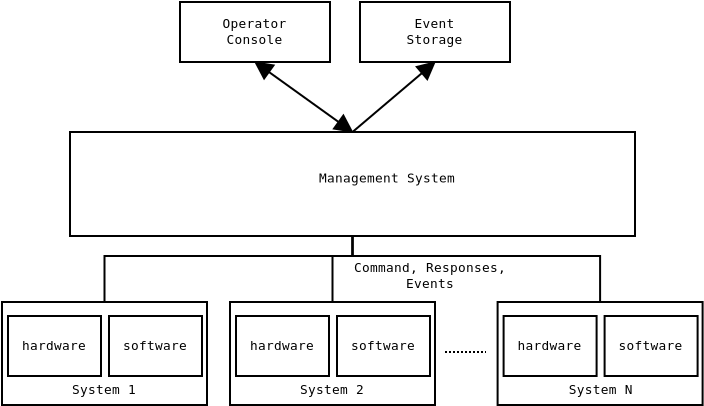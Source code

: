 <?xml version="1.0" encoding="UTF-8"?>
<dia:diagram xmlns:dia="http://www.lysator.liu.se/~alla/dia/">
  <dia:layer name="Background" visible="true">
    <dia:group>
      <dia:object type="Standard - Box" version="0" id="O0">
        <dia:attribute name="obj_pos">
          <dia:point val="25.88,15"/>
        </dia:attribute>
        <dia:attribute name="obj_bb">
          <dia:rectangle val="25.83,14.95;36.18,20.2"/>
        </dia:attribute>
        <dia:attribute name="elem_corner">
          <dia:point val="25.88,15"/>
        </dia:attribute>
        <dia:attribute name="elem_width">
          <dia:real val="10.25"/>
        </dia:attribute>
        <dia:attribute name="elem_height">
          <dia:real val="5.15"/>
        </dia:attribute>
        <dia:attribute name="show_background">
          <dia:boolean val="true"/>
        </dia:attribute>
      </dia:object>
      <dia:object type="Standard - Text" version="0" id="O1">
        <dia:attribute name="obj_pos">
          <dia:point val="30.98,19.6"/>
        </dia:attribute>
        <dia:attribute name="obj_bb">
          <dia:rectangle val="28.881,19.003;33.079,19.803"/>
        </dia:attribute>
        <dia:attribute name="text">
          <dia:composite type="text">
            <dia:attribute name="string">
              <dia:string>#System N#</dia:string>
            </dia:attribute>
            <dia:attribute name="font">
              <dia:font name="Courier"/>
            </dia:attribute>
            <dia:attribute name="height">
              <dia:real val="0.8"/>
            </dia:attribute>
            <dia:attribute name="pos">
              <dia:point val="30.98,19.6"/>
            </dia:attribute>
            <dia:attribute name="color">
              <dia:color val="#000000"/>
            </dia:attribute>
            <dia:attribute name="alignment">
              <dia:enum val="1"/>
            </dia:attribute>
          </dia:composite>
        </dia:attribute>
      </dia:object>
      <dia:group>
        <dia:object type="Standard - Box" version="0" id="O2">
          <dia:attribute name="obj_pos">
            <dia:point val="26.18,15.7"/>
          </dia:attribute>
          <dia:attribute name="obj_bb">
            <dia:rectangle val="26.13,15.65;30.88,18.75"/>
          </dia:attribute>
          <dia:attribute name="elem_corner">
            <dia:point val="26.18,15.7"/>
          </dia:attribute>
          <dia:attribute name="elem_width">
            <dia:real val="4.65"/>
          </dia:attribute>
          <dia:attribute name="elem_height">
            <dia:real val="3"/>
          </dia:attribute>
          <dia:attribute name="show_background">
            <dia:boolean val="true"/>
          </dia:attribute>
        </dia:object>
        <dia:object type="Standard - Text" version="0" id="O3">
          <dia:attribute name="obj_pos">
            <dia:point val="28.48,17.396"/>
          </dia:attribute>
          <dia:attribute name="obj_bb">
            <dia:rectangle val="26.359,16.8;30.601,17.6"/>
          </dia:attribute>
          <dia:attribute name="text">
            <dia:composite type="text">
              <dia:attribute name="string">
                <dia:string>#hardware#</dia:string>
              </dia:attribute>
              <dia:attribute name="font">
                <dia:font name="Courier"/>
              </dia:attribute>
              <dia:attribute name="height">
                <dia:real val="0.8"/>
              </dia:attribute>
              <dia:attribute name="pos">
                <dia:point val="28.48,17.396"/>
              </dia:attribute>
              <dia:attribute name="color">
                <dia:color val="#000000"/>
              </dia:attribute>
              <dia:attribute name="alignment">
                <dia:enum val="1"/>
              </dia:attribute>
            </dia:composite>
          </dia:attribute>
        </dia:object>
      </dia:group>
      <dia:group>
        <dia:object type="Standard - Box" version="0" id="O4">
          <dia:attribute name="obj_pos">
            <dia:point val="31.23,15.7"/>
          </dia:attribute>
          <dia:attribute name="obj_bb">
            <dia:rectangle val="31.18,15.65;35.93,18.75"/>
          </dia:attribute>
          <dia:attribute name="elem_corner">
            <dia:point val="31.23,15.7"/>
          </dia:attribute>
          <dia:attribute name="elem_width">
            <dia:real val="4.65"/>
          </dia:attribute>
          <dia:attribute name="elem_height">
            <dia:real val="3"/>
          </dia:attribute>
          <dia:attribute name="show_background">
            <dia:boolean val="true"/>
          </dia:attribute>
        </dia:object>
        <dia:object type="Standard - Text" version="0" id="O5">
          <dia:attribute name="obj_pos">
            <dia:point val="33.53,17.396"/>
          </dia:attribute>
          <dia:attribute name="obj_bb">
            <dia:rectangle val="31.44,16.8;35.62,17.6"/>
          </dia:attribute>
          <dia:attribute name="text">
            <dia:composite type="text">
              <dia:attribute name="string">
                <dia:string>#software#</dia:string>
              </dia:attribute>
              <dia:attribute name="font">
                <dia:font name="Courier"/>
              </dia:attribute>
              <dia:attribute name="height">
                <dia:real val="0.8"/>
              </dia:attribute>
              <dia:attribute name="pos">
                <dia:point val="33.53,17.396"/>
              </dia:attribute>
              <dia:attribute name="color">
                <dia:color val="#000000"/>
              </dia:attribute>
              <dia:attribute name="alignment">
                <dia:enum val="1"/>
              </dia:attribute>
            </dia:composite>
          </dia:attribute>
        </dia:object>
      </dia:group>
    </dia:group>
    <dia:group>
      <dia:object type="Standard - Box" version="0" id="O6">
        <dia:attribute name="obj_pos">
          <dia:point val="12.5,15"/>
        </dia:attribute>
        <dia:attribute name="obj_bb">
          <dia:rectangle val="12.45,14.95;22.8,20.2"/>
        </dia:attribute>
        <dia:attribute name="elem_corner">
          <dia:point val="12.5,15"/>
        </dia:attribute>
        <dia:attribute name="elem_width">
          <dia:real val="10.25"/>
        </dia:attribute>
        <dia:attribute name="elem_height">
          <dia:real val="5.15"/>
        </dia:attribute>
        <dia:attribute name="show_background">
          <dia:boolean val="true"/>
        </dia:attribute>
      </dia:object>
      <dia:object type="Standard - Text" version="0" id="O7">
        <dia:attribute name="obj_pos">
          <dia:point val="17.6,19.6"/>
        </dia:attribute>
        <dia:attribute name="obj_bb">
          <dia:rectangle val="15.554,19.003;19.646,19.803"/>
        </dia:attribute>
        <dia:attribute name="text">
          <dia:composite type="text">
            <dia:attribute name="string">
              <dia:string>#System 2#</dia:string>
            </dia:attribute>
            <dia:attribute name="font">
              <dia:font name="Courier"/>
            </dia:attribute>
            <dia:attribute name="height">
              <dia:real val="0.8"/>
            </dia:attribute>
            <dia:attribute name="pos">
              <dia:point val="17.6,19.6"/>
            </dia:attribute>
            <dia:attribute name="color">
              <dia:color val="#000000"/>
            </dia:attribute>
            <dia:attribute name="alignment">
              <dia:enum val="1"/>
            </dia:attribute>
          </dia:composite>
        </dia:attribute>
      </dia:object>
      <dia:group>
        <dia:object type="Standard - Box" version="0" id="O8">
          <dia:attribute name="obj_pos">
            <dia:point val="12.8,15.7"/>
          </dia:attribute>
          <dia:attribute name="obj_bb">
            <dia:rectangle val="12.75,15.65;17.5,18.75"/>
          </dia:attribute>
          <dia:attribute name="elem_corner">
            <dia:point val="12.8,15.7"/>
          </dia:attribute>
          <dia:attribute name="elem_width">
            <dia:real val="4.65"/>
          </dia:attribute>
          <dia:attribute name="elem_height">
            <dia:real val="3"/>
          </dia:attribute>
          <dia:attribute name="show_background">
            <dia:boolean val="true"/>
          </dia:attribute>
        </dia:object>
        <dia:object type="Standard - Text" version="0" id="O9">
          <dia:attribute name="obj_pos">
            <dia:point val="15.1,17.396"/>
          </dia:attribute>
          <dia:attribute name="obj_bb">
            <dia:rectangle val="12.979,16.8;17.221,17.6"/>
          </dia:attribute>
          <dia:attribute name="text">
            <dia:composite type="text">
              <dia:attribute name="string">
                <dia:string>#hardware#</dia:string>
              </dia:attribute>
              <dia:attribute name="font">
                <dia:font name="Courier"/>
              </dia:attribute>
              <dia:attribute name="height">
                <dia:real val="0.8"/>
              </dia:attribute>
              <dia:attribute name="pos">
                <dia:point val="15.1,17.396"/>
              </dia:attribute>
              <dia:attribute name="color">
                <dia:color val="#000000"/>
              </dia:attribute>
              <dia:attribute name="alignment">
                <dia:enum val="1"/>
              </dia:attribute>
            </dia:composite>
          </dia:attribute>
        </dia:object>
      </dia:group>
      <dia:group>
        <dia:object type="Standard - Box" version="0" id="O10">
          <dia:attribute name="obj_pos">
            <dia:point val="17.85,15.7"/>
          </dia:attribute>
          <dia:attribute name="obj_bb">
            <dia:rectangle val="17.8,15.65;22.55,18.75"/>
          </dia:attribute>
          <dia:attribute name="elem_corner">
            <dia:point val="17.85,15.7"/>
          </dia:attribute>
          <dia:attribute name="elem_width">
            <dia:real val="4.65"/>
          </dia:attribute>
          <dia:attribute name="elem_height">
            <dia:real val="3"/>
          </dia:attribute>
          <dia:attribute name="show_background">
            <dia:boolean val="true"/>
          </dia:attribute>
        </dia:object>
        <dia:object type="Standard - Text" version="0" id="O11">
          <dia:attribute name="obj_pos">
            <dia:point val="20.15,17.396"/>
          </dia:attribute>
          <dia:attribute name="obj_bb">
            <dia:rectangle val="18.06,16.8;22.24,17.6"/>
          </dia:attribute>
          <dia:attribute name="text">
            <dia:composite type="text">
              <dia:attribute name="string">
                <dia:string>#software#</dia:string>
              </dia:attribute>
              <dia:attribute name="font">
                <dia:font name="Courier"/>
              </dia:attribute>
              <dia:attribute name="height">
                <dia:real val="0.8"/>
              </dia:attribute>
              <dia:attribute name="pos">
                <dia:point val="20.15,17.396"/>
              </dia:attribute>
              <dia:attribute name="color">
                <dia:color val="#000000"/>
              </dia:attribute>
              <dia:attribute name="alignment">
                <dia:enum val="1"/>
              </dia:attribute>
            </dia:composite>
          </dia:attribute>
        </dia:object>
      </dia:group>
    </dia:group>
    <dia:group>
      <dia:object type="Standard - Box" version="0" id="O12">
        <dia:attribute name="obj_pos">
          <dia:point val="1.1,15"/>
        </dia:attribute>
        <dia:attribute name="obj_bb">
          <dia:rectangle val="1.05,14.95;11.4,20.2"/>
        </dia:attribute>
        <dia:attribute name="elem_corner">
          <dia:point val="1.1,15"/>
        </dia:attribute>
        <dia:attribute name="elem_width">
          <dia:real val="10.25"/>
        </dia:attribute>
        <dia:attribute name="elem_height">
          <dia:real val="5.15"/>
        </dia:attribute>
        <dia:attribute name="show_background">
          <dia:boolean val="true"/>
        </dia:attribute>
      </dia:object>
      <dia:object type="Standard - Text" version="0" id="O13">
        <dia:attribute name="obj_pos">
          <dia:point val="6.2,19.6"/>
        </dia:attribute>
        <dia:attribute name="obj_bb">
          <dia:rectangle val="4.136,19.003;8.264,19.803"/>
        </dia:attribute>
        <dia:attribute name="text">
          <dia:composite type="text">
            <dia:attribute name="string">
              <dia:string>#System 1#</dia:string>
            </dia:attribute>
            <dia:attribute name="font">
              <dia:font name="Courier"/>
            </dia:attribute>
            <dia:attribute name="height">
              <dia:real val="0.8"/>
            </dia:attribute>
            <dia:attribute name="pos">
              <dia:point val="6.2,19.6"/>
            </dia:attribute>
            <dia:attribute name="color">
              <dia:color val="#000000"/>
            </dia:attribute>
            <dia:attribute name="alignment">
              <dia:enum val="1"/>
            </dia:attribute>
          </dia:composite>
        </dia:attribute>
      </dia:object>
      <dia:group>
        <dia:object type="Standard - Box" version="0" id="O14">
          <dia:attribute name="obj_pos">
            <dia:point val="1.4,15.7"/>
          </dia:attribute>
          <dia:attribute name="obj_bb">
            <dia:rectangle val="1.35,15.65;6.1,18.75"/>
          </dia:attribute>
          <dia:attribute name="elem_corner">
            <dia:point val="1.4,15.7"/>
          </dia:attribute>
          <dia:attribute name="elem_width">
            <dia:real val="4.65"/>
          </dia:attribute>
          <dia:attribute name="elem_height">
            <dia:real val="3"/>
          </dia:attribute>
          <dia:attribute name="show_background">
            <dia:boolean val="true"/>
          </dia:attribute>
        </dia:object>
        <dia:object type="Standard - Text" version="0" id="O15">
          <dia:attribute name="obj_pos">
            <dia:point val="3.7,17.396"/>
          </dia:attribute>
          <dia:attribute name="obj_bb">
            <dia:rectangle val="1.579,16.8;5.821,17.6"/>
          </dia:attribute>
          <dia:attribute name="text">
            <dia:composite type="text">
              <dia:attribute name="string">
                <dia:string>#hardware#</dia:string>
              </dia:attribute>
              <dia:attribute name="font">
                <dia:font name="Courier"/>
              </dia:attribute>
              <dia:attribute name="height">
                <dia:real val="0.8"/>
              </dia:attribute>
              <dia:attribute name="pos">
                <dia:point val="3.7,17.396"/>
              </dia:attribute>
              <dia:attribute name="color">
                <dia:color val="#000000"/>
              </dia:attribute>
              <dia:attribute name="alignment">
                <dia:enum val="1"/>
              </dia:attribute>
            </dia:composite>
          </dia:attribute>
        </dia:object>
      </dia:group>
      <dia:group>
        <dia:object type="Standard - Box" version="0" id="O16">
          <dia:attribute name="obj_pos">
            <dia:point val="6.45,15.7"/>
          </dia:attribute>
          <dia:attribute name="obj_bb">
            <dia:rectangle val="6.4,15.65;11.15,18.75"/>
          </dia:attribute>
          <dia:attribute name="elem_corner">
            <dia:point val="6.45,15.7"/>
          </dia:attribute>
          <dia:attribute name="elem_width">
            <dia:real val="4.65"/>
          </dia:attribute>
          <dia:attribute name="elem_height">
            <dia:real val="3"/>
          </dia:attribute>
          <dia:attribute name="show_background">
            <dia:boolean val="true"/>
          </dia:attribute>
        </dia:object>
        <dia:object type="Standard - Text" version="0" id="O17">
          <dia:attribute name="obj_pos">
            <dia:point val="8.75,17.396"/>
          </dia:attribute>
          <dia:attribute name="obj_bb">
            <dia:rectangle val="6.66,16.8;10.84,17.6"/>
          </dia:attribute>
          <dia:attribute name="text">
            <dia:composite type="text">
              <dia:attribute name="string">
                <dia:string>#software#</dia:string>
              </dia:attribute>
              <dia:attribute name="font">
                <dia:font name="Courier"/>
              </dia:attribute>
              <dia:attribute name="height">
                <dia:real val="0.8"/>
              </dia:attribute>
              <dia:attribute name="pos">
                <dia:point val="8.75,17.396"/>
              </dia:attribute>
              <dia:attribute name="color">
                <dia:color val="#000000"/>
              </dia:attribute>
              <dia:attribute name="alignment">
                <dia:enum val="1"/>
              </dia:attribute>
            </dia:composite>
          </dia:attribute>
        </dia:object>
      </dia:group>
    </dia:group>
    <dia:object type="Standard - Line" version="0" id="O18">
      <dia:attribute name="obj_pos">
        <dia:point val="23.25,17.5"/>
      </dia:attribute>
      <dia:attribute name="obj_bb">
        <dia:rectangle val="23.2,17.45;25.35,17.55"/>
      </dia:attribute>
      <dia:attribute name="conn_endpoints">
        <dia:point val="23.25,17.5"/>
        <dia:point val="25.3,17.5"/>
      </dia:attribute>
      <dia:attribute name="numcp">
        <dia:int val="1"/>
      </dia:attribute>
      <dia:attribute name="line_style">
        <dia:enum val="4"/>
      </dia:attribute>
    </dia:object>
    <dia:object type="Standard - Box" version="0" id="O19">
      <dia:attribute name="obj_pos">
        <dia:point val="4.5,6.5"/>
      </dia:attribute>
      <dia:attribute name="obj_bb">
        <dia:rectangle val="4.45,6.45;32.8,11.75"/>
      </dia:attribute>
      <dia:attribute name="elem_corner">
        <dia:point val="4.5,6.5"/>
      </dia:attribute>
      <dia:attribute name="elem_width">
        <dia:real val="28.25"/>
      </dia:attribute>
      <dia:attribute name="elem_height">
        <dia:real val="5.2"/>
      </dia:attribute>
      <dia:attribute name="show_background">
        <dia:boolean val="true"/>
      </dia:attribute>
    </dia:object>
    <dia:object type="Standard - Text" version="0" id="O20">
      <dia:attribute name="obj_pos">
        <dia:point val="20.35,9.021"/>
      </dia:attribute>
      <dia:attribute name="obj_bb">
        <dia:rectangle val="15.787,8.425;24.913,9.225"/>
      </dia:attribute>
      <dia:attribute name="text">
        <dia:composite type="text">
          <dia:attribute name="string">
            <dia:string>#Management System#</dia:string>
          </dia:attribute>
          <dia:attribute name="font">
            <dia:font name="Courier"/>
          </dia:attribute>
          <dia:attribute name="height">
            <dia:real val="0.8"/>
          </dia:attribute>
          <dia:attribute name="pos">
            <dia:point val="20.35,9.021"/>
          </dia:attribute>
          <dia:attribute name="color">
            <dia:color val="#000000"/>
          </dia:attribute>
          <dia:attribute name="alignment">
            <dia:enum val="1"/>
          </dia:attribute>
        </dia:composite>
      </dia:attribute>
    </dia:object>
    <dia:object type="Standard - ZigZagLine" version="0" id="O21">
      <dia:attribute name="obj_pos">
        <dia:point val="18.625,11.7"/>
      </dia:attribute>
      <dia:attribute name="obj_bb">
        <dia:rectangle val="6.175,11.65;18.675,15.05"/>
      </dia:attribute>
      <dia:attribute name="orth_points">
        <dia:point val="18.625,11.7"/>
        <dia:point val="18.625,12.7"/>
        <dia:point val="6.225,12.7"/>
        <dia:point val="6.225,15"/>
      </dia:attribute>
      <dia:attribute name="orth_orient">
        <dia:enum val="1"/>
        <dia:enum val="0"/>
        <dia:enum val="1"/>
      </dia:attribute>
      <dia:connections>
        <dia:connection handle="0" to="O19" connection="6"/>
        <dia:connection handle="1" to="O12" connection="1"/>
      </dia:connections>
    </dia:object>
    <dia:object type="Standard - ZigZagLine" version="0" id="O22">
      <dia:attribute name="obj_pos">
        <dia:point val="18.625,11.7"/>
      </dia:attribute>
      <dia:attribute name="obj_bb">
        <dia:rectangle val="18.575,11.65;31.055,15.05"/>
      </dia:attribute>
      <dia:attribute name="orth_points">
        <dia:point val="18.625,11.7"/>
        <dia:point val="18.625,12.7"/>
        <dia:point val="31.005,12.7"/>
        <dia:point val="31.005,15"/>
      </dia:attribute>
      <dia:attribute name="orth_orient">
        <dia:enum val="1"/>
        <dia:enum val="0"/>
        <dia:enum val="1"/>
      </dia:attribute>
      <dia:connections>
        <dia:connection handle="0" to="O19" connection="6"/>
        <dia:connection handle="1" to="O0" connection="1"/>
      </dia:connections>
    </dia:object>
    <dia:object type="Standard - ZigZagLine" version="0" id="O23">
      <dia:attribute name="obj_pos">
        <dia:point val="18.625,11.7"/>
      </dia:attribute>
      <dia:attribute name="obj_bb">
        <dia:rectangle val="17.575,11.65;18.675,15.05"/>
      </dia:attribute>
      <dia:attribute name="orth_points">
        <dia:point val="18.625,11.7"/>
        <dia:point val="18.625,12.7"/>
        <dia:point val="17.625,12.7"/>
        <dia:point val="17.625,15"/>
      </dia:attribute>
      <dia:attribute name="orth_orient">
        <dia:enum val="1"/>
        <dia:enum val="0"/>
        <dia:enum val="1"/>
      </dia:attribute>
      <dia:connections>
        <dia:connection handle="0" to="O19" connection="6"/>
        <dia:connection handle="1" to="O6" connection="1"/>
      </dia:connections>
    </dia:object>
    <dia:object type="Standard - Text" version="0" id="O24">
      <dia:attribute name="obj_pos">
        <dia:point val="22.5,13.5"/>
      </dia:attribute>
      <dia:attribute name="obj_bb">
        <dia:rectangle val="17.541,12.854;27.509,14.604"/>
      </dia:attribute>
      <dia:attribute name="text">
        <dia:composite type="text">
          <dia:attribute name="string">
            <dia:string>#Command, Responses,
Events#</dia:string>
          </dia:attribute>
          <dia:attribute name="font">
            <dia:font name="Courier"/>
          </dia:attribute>
          <dia:attribute name="height">
            <dia:real val="0.8"/>
          </dia:attribute>
          <dia:attribute name="pos">
            <dia:point val="22.5,13.5"/>
          </dia:attribute>
          <dia:attribute name="color">
            <dia:color val="#000000"/>
          </dia:attribute>
          <dia:attribute name="alignment">
            <dia:enum val="1"/>
          </dia:attribute>
        </dia:composite>
      </dia:attribute>
    </dia:object>
    <dia:group>
      <dia:object type="Standard - Box" version="0" id="O25">
        <dia:attribute name="obj_pos">
          <dia:point val="19,0"/>
        </dia:attribute>
        <dia:attribute name="obj_bb">
          <dia:rectangle val="18.95,-0.05;26.55,3.05"/>
        </dia:attribute>
        <dia:attribute name="elem_corner">
          <dia:point val="19,0"/>
        </dia:attribute>
        <dia:attribute name="elem_width">
          <dia:real val="7.5"/>
        </dia:attribute>
        <dia:attribute name="elem_height">
          <dia:real val="3"/>
        </dia:attribute>
        <dia:attribute name="show_background">
          <dia:boolean val="true"/>
        </dia:attribute>
      </dia:object>
      <dia:object type="Standard - Text" version="0" id="O26">
        <dia:attribute name="obj_pos">
          <dia:point val="22.725,1.296"/>
        </dia:attribute>
        <dia:attribute name="obj_bb">
          <dia:rectangle val="20.908,0.7;24.542,2.3"/>
        </dia:attribute>
        <dia:attribute name="text">
          <dia:composite type="text">
            <dia:attribute name="string">
              <dia:string>#Event
Storage#</dia:string>
            </dia:attribute>
            <dia:attribute name="font">
              <dia:font name="Courier"/>
            </dia:attribute>
            <dia:attribute name="height">
              <dia:real val="0.8"/>
            </dia:attribute>
            <dia:attribute name="pos">
              <dia:point val="22.725,1.296"/>
            </dia:attribute>
            <dia:attribute name="color">
              <dia:color val="#000000"/>
            </dia:attribute>
            <dia:attribute name="alignment">
              <dia:enum val="1"/>
            </dia:attribute>
          </dia:composite>
        </dia:attribute>
      </dia:object>
    </dia:group>
    <dia:group>
      <dia:object type="Standard - Box" version="0" id="O27">
        <dia:attribute name="obj_pos">
          <dia:point val="10,0"/>
        </dia:attribute>
        <dia:attribute name="obj_bb">
          <dia:rectangle val="9.95,-0.05;17.55,3.05"/>
        </dia:attribute>
        <dia:attribute name="elem_corner">
          <dia:point val="10,0"/>
        </dia:attribute>
        <dia:attribute name="elem_width">
          <dia:real val="7.5"/>
        </dia:attribute>
        <dia:attribute name="elem_height">
          <dia:real val="3"/>
        </dia:attribute>
        <dia:attribute name="show_background">
          <dia:boolean val="true"/>
        </dia:attribute>
      </dia:object>
      <dia:object type="Standard - Text" version="0" id="O28">
        <dia:attribute name="obj_pos">
          <dia:point val="13.725,1.296"/>
        </dia:attribute>
        <dia:attribute name="obj_bb">
          <dia:rectangle val="11.613,0.7;15.837,2.3"/>
        </dia:attribute>
        <dia:attribute name="text">
          <dia:composite type="text">
            <dia:attribute name="string">
              <dia:string>#Operator
Console#</dia:string>
            </dia:attribute>
            <dia:attribute name="font">
              <dia:font name="Courier"/>
            </dia:attribute>
            <dia:attribute name="height">
              <dia:real val="0.8"/>
            </dia:attribute>
            <dia:attribute name="pos">
              <dia:point val="13.725,1.296"/>
            </dia:attribute>
            <dia:attribute name="color">
              <dia:color val="#000000"/>
            </dia:attribute>
            <dia:attribute name="alignment">
              <dia:enum val="1"/>
            </dia:attribute>
          </dia:composite>
        </dia:attribute>
      </dia:object>
    </dia:group>
    <dia:object type="Standard - Line" version="0" id="O29">
      <dia:attribute name="obj_pos">
        <dia:point val="18.625,6.5"/>
      </dia:attribute>
      <dia:attribute name="obj_bb">
        <dia:rectangle val="18.555,2.358;23.306,6.57"/>
      </dia:attribute>
      <dia:attribute name="conn_endpoints">
        <dia:point val="18.625,6.5"/>
        <dia:point val="22.75,3"/>
      </dia:attribute>
      <dia:attribute name="numcp">
        <dia:int val="1"/>
      </dia:attribute>
      <dia:attribute name="line_width">
        <dia:real val="0.1"/>
      </dia:attribute>
      <dia:attribute name="end_arrow">
        <dia:enum val="3"/>
      </dia:attribute>
      <dia:attribute name="end_arrow_length">
        <dia:real val="0.8"/>
      </dia:attribute>
      <dia:attribute name="end_arrow_width">
        <dia:real val="0.8"/>
      </dia:attribute>
      <dia:connections>
        <dia:connection handle="0" to="O19" connection="1"/>
        <dia:connection handle="1" to="O25" connection="6"/>
      </dia:connections>
    </dia:object>
    <dia:object type="Standard - Line" version="0" id="O30">
      <dia:attribute name="obj_pos">
        <dia:point val="18.625,6.5"/>
      </dia:attribute>
      <dia:attribute name="obj_bb">
        <dia:rectangle val="13.243,2.321;19.132,7.179"/>
      </dia:attribute>
      <dia:attribute name="conn_endpoints">
        <dia:point val="18.625,6.5"/>
        <dia:point val="13.75,3"/>
      </dia:attribute>
      <dia:attribute name="numcp">
        <dia:int val="1"/>
      </dia:attribute>
      <dia:attribute name="line_width">
        <dia:real val="0.1"/>
      </dia:attribute>
      <dia:attribute name="start_arrow">
        <dia:enum val="3"/>
      </dia:attribute>
      <dia:attribute name="start_arrow_length">
        <dia:real val="0.8"/>
      </dia:attribute>
      <dia:attribute name="start_arrow_width">
        <dia:real val="0.8"/>
      </dia:attribute>
      <dia:attribute name="end_arrow">
        <dia:enum val="3"/>
      </dia:attribute>
      <dia:attribute name="end_arrow_length">
        <dia:real val="0.8"/>
      </dia:attribute>
      <dia:attribute name="end_arrow_width">
        <dia:real val="0.8"/>
      </dia:attribute>
      <dia:connections>
        <dia:connection handle="0" to="O19" connection="1"/>
        <dia:connection handle="1" to="O27" connection="6"/>
      </dia:connections>
    </dia:object>
  </dia:layer>
</dia:diagram>
